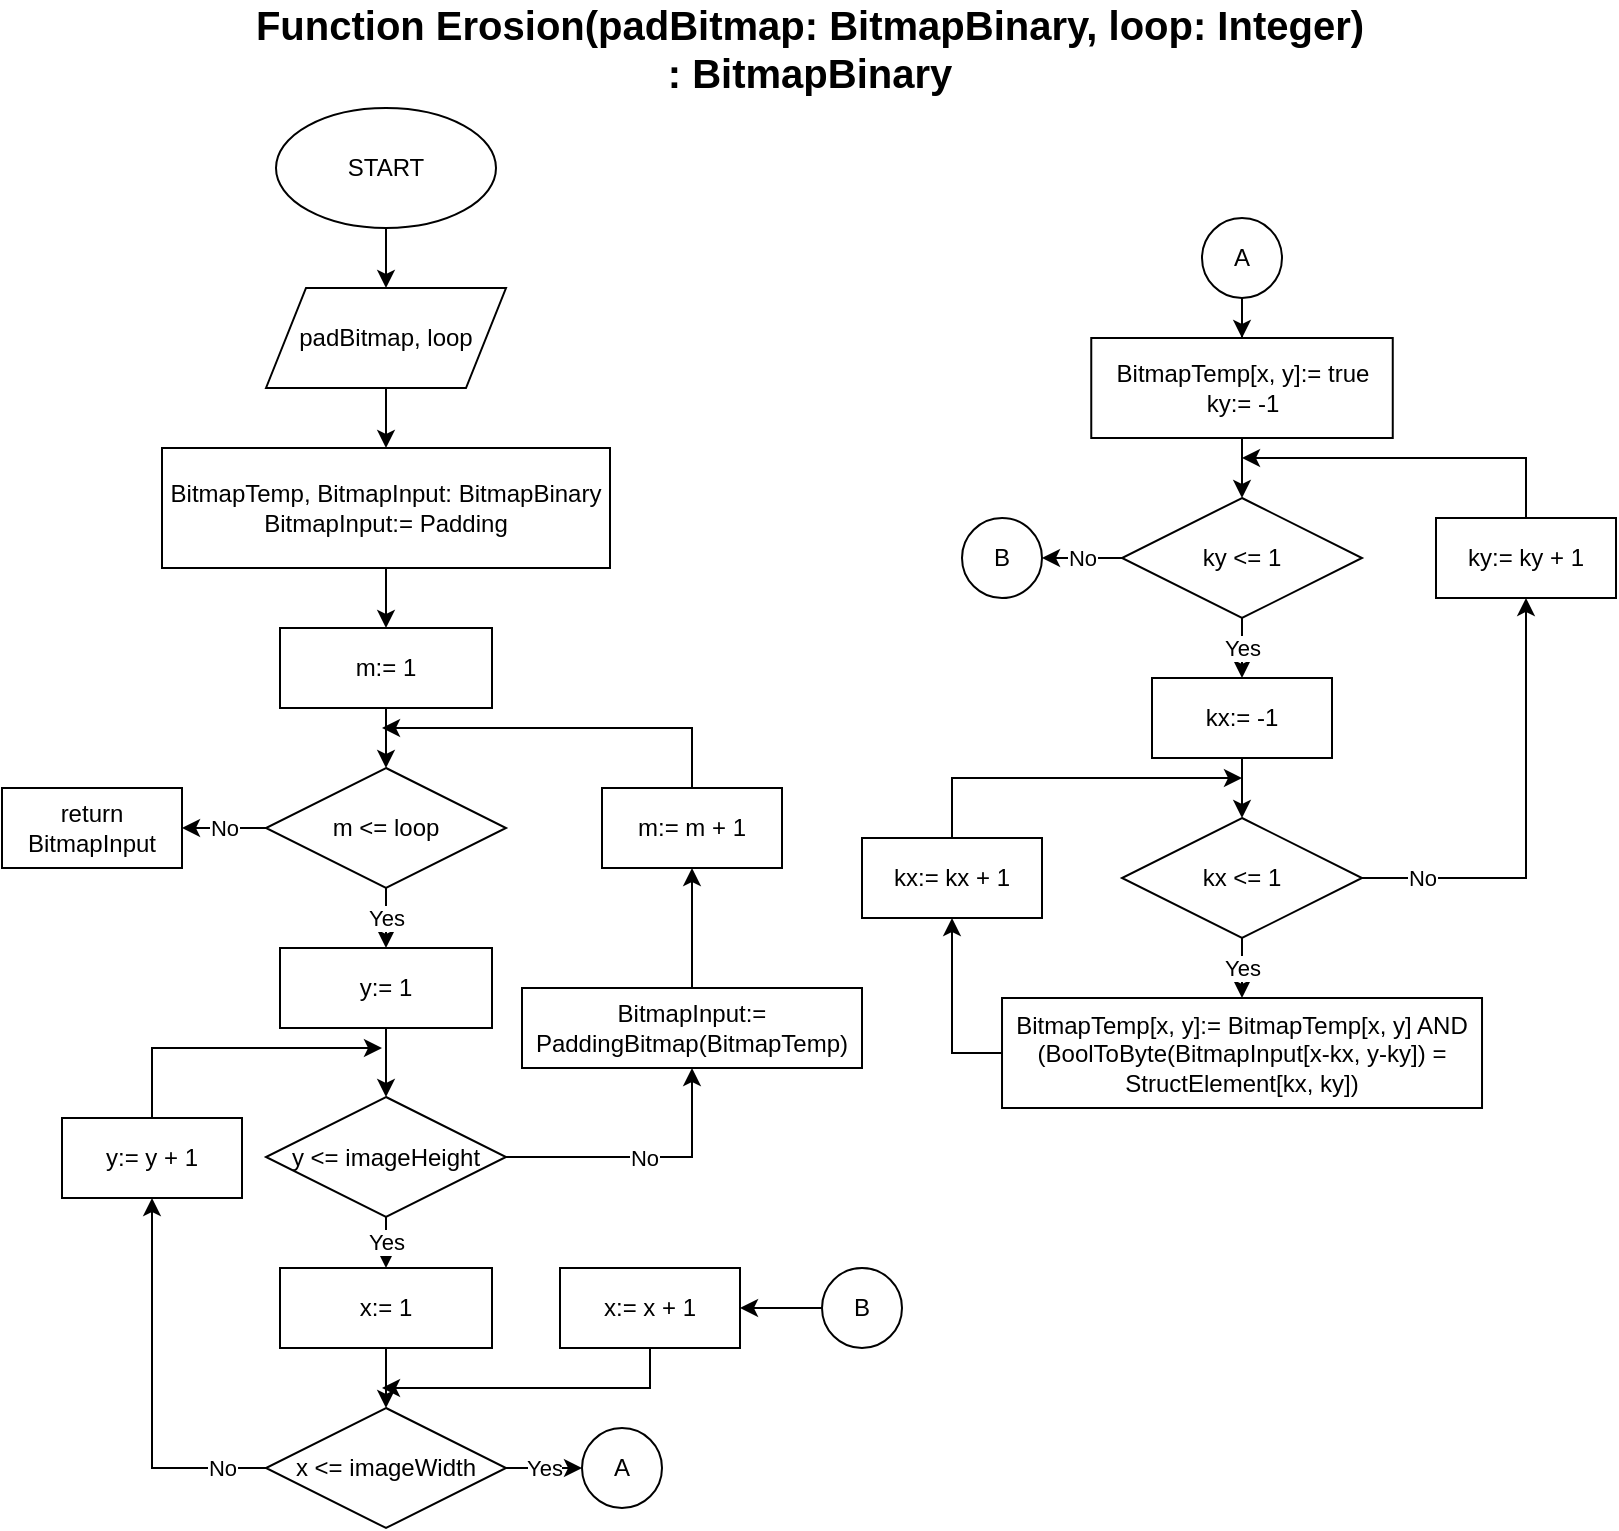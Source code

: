 <mxfile version="13.9.9" type="device"><diagram id="jnhLsX8ZOpn3GkP1KlQB" name="Page-1"><mxGraphModel dx="1280" dy="803" grid="1" gridSize="10" guides="1" tooltips="1" connect="1" arrows="1" fold="1" page="1" pageScale="1" pageWidth="827" pageHeight="1169" math="0" shadow="0"><root><mxCell id="0"/><mxCell id="1" parent="0"/><mxCell id="YBYTG0OZC2LlzV6yKOtZ-1" value="&lt;font style=&quot;font-size: 20px&quot;&gt;&lt;b&gt;Function Erosion(padBitmap: BitmapBinary, loop: Integer) : BitmapBinary&lt;/b&gt;&lt;/font&gt;" style="text;html=1;strokeColor=none;fillColor=none;align=center;verticalAlign=middle;whiteSpace=wrap;rounded=0;" vertex="1" parent="1"><mxGeometry x="134" y="40" width="560" height="20" as="geometry"/></mxCell><mxCell id="YBYTG0OZC2LlzV6yKOtZ-2" value="" style="edgeStyle=orthogonalEdgeStyle;rounded=0;orthogonalLoop=1;jettySize=auto;html=1;" edge="1" parent="1" source="YBYTG0OZC2LlzV6yKOtZ-3" target="YBYTG0OZC2LlzV6yKOtZ-5"><mxGeometry relative="1" as="geometry"/></mxCell><mxCell id="YBYTG0OZC2LlzV6yKOtZ-3" value="START" style="ellipse;whiteSpace=wrap;html=1;" vertex="1" parent="1"><mxGeometry x="147" y="80" width="110" height="60" as="geometry"/></mxCell><mxCell id="YBYTG0OZC2LlzV6yKOtZ-4" value="" style="edgeStyle=orthogonalEdgeStyle;rounded=0;orthogonalLoop=1;jettySize=auto;html=1;" edge="1" parent="1" source="YBYTG0OZC2LlzV6yKOtZ-5" target="YBYTG0OZC2LlzV6yKOtZ-7"><mxGeometry relative="1" as="geometry"/></mxCell><mxCell id="YBYTG0OZC2LlzV6yKOtZ-5" value="padBitmap, loop" style="shape=parallelogram;perimeter=parallelogramPerimeter;whiteSpace=wrap;html=1;fixedSize=1;" vertex="1" parent="1"><mxGeometry x="142" y="170" width="120" height="50" as="geometry"/></mxCell><mxCell id="YBYTG0OZC2LlzV6yKOtZ-6" value="" style="edgeStyle=orthogonalEdgeStyle;rounded=0;orthogonalLoop=1;jettySize=auto;html=1;" edge="1" parent="1" source="YBYTG0OZC2LlzV6yKOtZ-7" target="YBYTG0OZC2LlzV6yKOtZ-9"><mxGeometry relative="1" as="geometry"/></mxCell><mxCell id="YBYTG0OZC2LlzV6yKOtZ-7" value="BitmapTemp, BitmapInput: BitmapBinary&lt;br&gt;BitmapInput:= Padding" style="rounded=0;whiteSpace=wrap;html=1;" vertex="1" parent="1"><mxGeometry x="90" y="250" width="224" height="60" as="geometry"/></mxCell><mxCell id="YBYTG0OZC2LlzV6yKOtZ-8" value="" style="edgeStyle=orthogonalEdgeStyle;rounded=0;orthogonalLoop=1;jettySize=auto;html=1;" edge="1" parent="1" source="YBYTG0OZC2LlzV6yKOtZ-9" target="YBYTG0OZC2LlzV6yKOtZ-13"><mxGeometry relative="1" as="geometry"/></mxCell><mxCell id="YBYTG0OZC2LlzV6yKOtZ-9" value="m:= 1" style="rounded=0;whiteSpace=wrap;html=1;" vertex="1" parent="1"><mxGeometry x="149" y="340" width="106" height="40" as="geometry"/></mxCell><mxCell id="YBYTG0OZC2LlzV6yKOtZ-10" style="edgeStyle=orthogonalEdgeStyle;rounded=0;orthogonalLoop=1;jettySize=auto;html=1;exitX=0.5;exitY=1;exitDx=0;exitDy=0;" edge="1" parent="1" source="YBYTG0OZC2LlzV6yKOtZ-9" target="YBYTG0OZC2LlzV6yKOtZ-9"><mxGeometry relative="1" as="geometry"/></mxCell><mxCell id="YBYTG0OZC2LlzV6yKOtZ-11" value="Yes" style="edgeStyle=orthogonalEdgeStyle;rounded=0;orthogonalLoop=1;jettySize=auto;html=1;" edge="1" parent="1" source="YBYTG0OZC2LlzV6yKOtZ-13" target="YBYTG0OZC2LlzV6yKOtZ-15"><mxGeometry relative="1" as="geometry"/></mxCell><mxCell id="YBYTG0OZC2LlzV6yKOtZ-12" value="No" style="edgeStyle=orthogonalEdgeStyle;rounded=0;orthogonalLoop=1;jettySize=auto;html=1;" edge="1" parent="1" source="YBYTG0OZC2LlzV6yKOtZ-13" target="YBYTG0OZC2LlzV6yKOtZ-29"><mxGeometry relative="1" as="geometry"><mxPoint x="100" y="440" as="targetPoint"/></mxGeometry></mxCell><mxCell id="YBYTG0OZC2LlzV6yKOtZ-13" value="m &amp;lt;= loop" style="rhombus;whiteSpace=wrap;html=1;" vertex="1" parent="1"><mxGeometry x="142" y="410" width="120" height="60" as="geometry"/></mxCell><mxCell id="YBYTG0OZC2LlzV6yKOtZ-14" value="" style="edgeStyle=orthogonalEdgeStyle;rounded=0;orthogonalLoop=1;jettySize=auto;html=1;" edge="1" parent="1" source="YBYTG0OZC2LlzV6yKOtZ-15" target="YBYTG0OZC2LlzV6yKOtZ-18"><mxGeometry relative="1" as="geometry"/></mxCell><mxCell id="YBYTG0OZC2LlzV6yKOtZ-15" value="y:= 1" style="rounded=0;whiteSpace=wrap;html=1;" vertex="1" parent="1"><mxGeometry x="149" y="500" width="106" height="40" as="geometry"/></mxCell><mxCell id="YBYTG0OZC2LlzV6yKOtZ-16" value="Yes" style="edgeStyle=orthogonalEdgeStyle;rounded=0;orthogonalLoop=1;jettySize=auto;html=1;" edge="1" parent="1" source="YBYTG0OZC2LlzV6yKOtZ-18" target="YBYTG0OZC2LlzV6yKOtZ-20"><mxGeometry relative="1" as="geometry"/></mxCell><mxCell id="YBYTG0OZC2LlzV6yKOtZ-17" value="No" style="edgeStyle=orthogonalEdgeStyle;rounded=0;orthogonalLoop=1;jettySize=auto;html=1;entryX=0.5;entryY=1;entryDx=0;entryDy=0;" edge="1" parent="1" source="YBYTG0OZC2LlzV6yKOtZ-18" target="YBYTG0OZC2LlzV6yKOtZ-31"><mxGeometry relative="1" as="geometry"><mxPoint x="335" y="570" as="targetPoint"/></mxGeometry></mxCell><mxCell id="YBYTG0OZC2LlzV6yKOtZ-18" value="y &amp;lt;= imageHeight" style="rhombus;whiteSpace=wrap;html=1;" vertex="1" parent="1"><mxGeometry x="142" y="574.5" width="120" height="60" as="geometry"/></mxCell><mxCell id="YBYTG0OZC2LlzV6yKOtZ-19" value="" style="edgeStyle=orthogonalEdgeStyle;rounded=0;orthogonalLoop=1;jettySize=auto;html=1;" edge="1" parent="1" source="YBYTG0OZC2LlzV6yKOtZ-20" target="YBYTG0OZC2LlzV6yKOtZ-23"><mxGeometry relative="1" as="geometry"/></mxCell><mxCell id="YBYTG0OZC2LlzV6yKOtZ-20" value="x:= 1" style="rounded=0;whiteSpace=wrap;html=1;" vertex="1" parent="1"><mxGeometry x="149" y="660" width="106" height="40" as="geometry"/></mxCell><mxCell id="YBYTG0OZC2LlzV6yKOtZ-21" value="Yes" style="edgeStyle=orthogonalEdgeStyle;rounded=0;orthogonalLoop=1;jettySize=auto;html=1;entryX=0;entryY=0.5;entryDx=0;entryDy=0;" edge="1" parent="1" source="YBYTG0OZC2LlzV6yKOtZ-23" target="YBYTG0OZC2LlzV6yKOtZ-24"><mxGeometry relative="1" as="geometry"><mxPoint x="300" y="760" as="targetPoint"/></mxGeometry></mxCell><mxCell id="YBYTG0OZC2LlzV6yKOtZ-22" value="No" style="edgeStyle=orthogonalEdgeStyle;rounded=0;orthogonalLoop=1;jettySize=auto;html=1;entryX=0.5;entryY=1;entryDx=0;entryDy=0;" edge="1" parent="1" source="YBYTG0OZC2LlzV6yKOtZ-23" target="YBYTG0OZC2LlzV6yKOtZ-26"><mxGeometry x="-0.771" relative="1" as="geometry"><mxPoint x="90" y="630" as="targetPoint"/><mxPoint as="offset"/></mxGeometry></mxCell><mxCell id="YBYTG0OZC2LlzV6yKOtZ-23" value="x &amp;lt;= imageWidth" style="rhombus;whiteSpace=wrap;html=1;" vertex="1" parent="1"><mxGeometry x="142" y="730" width="120" height="60" as="geometry"/></mxCell><mxCell id="YBYTG0OZC2LlzV6yKOtZ-24" value="A" style="ellipse;whiteSpace=wrap;html=1;aspect=fixed;" vertex="1" parent="1"><mxGeometry x="300" y="740" width="40" height="40" as="geometry"/></mxCell><mxCell id="YBYTG0OZC2LlzV6yKOtZ-25" style="edgeStyle=orthogonalEdgeStyle;rounded=0;orthogonalLoop=1;jettySize=auto;html=1;" edge="1" parent="1" source="YBYTG0OZC2LlzV6yKOtZ-26"><mxGeometry relative="1" as="geometry"><mxPoint x="200" y="550" as="targetPoint"/><Array as="points"><mxPoint x="85" y="550"/></Array></mxGeometry></mxCell><mxCell id="YBYTG0OZC2LlzV6yKOtZ-26" value="y:= y + 1" style="rounded=0;whiteSpace=wrap;html=1;" vertex="1" parent="1"><mxGeometry x="40" y="585" width="90" height="40" as="geometry"/></mxCell><mxCell id="YBYTG0OZC2LlzV6yKOtZ-27" style="edgeStyle=orthogonalEdgeStyle;rounded=0;orthogonalLoop=1;jettySize=auto;html=1;" edge="1" parent="1" source="YBYTG0OZC2LlzV6yKOtZ-28"><mxGeometry relative="1" as="geometry"><mxPoint x="200" y="390" as="targetPoint"/><Array as="points"><mxPoint x="355" y="390"/></Array></mxGeometry></mxCell><mxCell id="YBYTG0OZC2LlzV6yKOtZ-28" value="m:= m + 1" style="rounded=0;whiteSpace=wrap;html=1;" vertex="1" parent="1"><mxGeometry x="310" y="420" width="90" height="40" as="geometry"/></mxCell><mxCell id="YBYTG0OZC2LlzV6yKOtZ-29" value="return BitmapInput" style="rounded=0;whiteSpace=wrap;html=1;" vertex="1" parent="1"><mxGeometry x="10" y="420" width="90" height="40" as="geometry"/></mxCell><mxCell id="YBYTG0OZC2LlzV6yKOtZ-30" style="edgeStyle=orthogonalEdgeStyle;rounded=0;orthogonalLoop=1;jettySize=auto;html=1;entryX=0.5;entryY=1;entryDx=0;entryDy=0;" edge="1" parent="1" source="YBYTG0OZC2LlzV6yKOtZ-31" target="YBYTG0OZC2LlzV6yKOtZ-28"><mxGeometry relative="1" as="geometry"/></mxCell><mxCell id="YBYTG0OZC2LlzV6yKOtZ-31" value="BitmapInput:= PaddingBitmap(BitmapTemp)" style="rounded=0;whiteSpace=wrap;html=1;" vertex="1" parent="1"><mxGeometry x="270" y="520" width="170" height="40" as="geometry"/></mxCell><mxCell id="YBYTG0OZC2LlzV6yKOtZ-32" value="" style="edgeStyle=orthogonalEdgeStyle;rounded=0;orthogonalLoop=1;jettySize=auto;html=1;" edge="1" parent="1" source="YBYTG0OZC2LlzV6yKOtZ-33" target="YBYTG0OZC2LlzV6yKOtZ-35"><mxGeometry relative="1" as="geometry"/></mxCell><mxCell id="YBYTG0OZC2LlzV6yKOtZ-33" value="A" style="ellipse;whiteSpace=wrap;html=1;aspect=fixed;" vertex="1" parent="1"><mxGeometry x="610" y="135" width="40" height="40" as="geometry"/></mxCell><mxCell id="YBYTG0OZC2LlzV6yKOtZ-34" value="" style="edgeStyle=orthogonalEdgeStyle;rounded=0;orthogonalLoop=1;jettySize=auto;html=1;" edge="1" parent="1" source="YBYTG0OZC2LlzV6yKOtZ-35" target="YBYTG0OZC2LlzV6yKOtZ-38"><mxGeometry relative="1" as="geometry"/></mxCell><mxCell id="YBYTG0OZC2LlzV6yKOtZ-35" value="BitmapTemp[x, y]:= true&lt;br&gt;ky:= -1" style="rounded=0;whiteSpace=wrap;html=1;" vertex="1" parent="1"><mxGeometry x="554.63" y="195" width="150.75" height="50" as="geometry"/></mxCell><mxCell id="YBYTG0OZC2LlzV6yKOtZ-36" value="Yes" style="edgeStyle=orthogonalEdgeStyle;rounded=0;orthogonalLoop=1;jettySize=auto;html=1;" edge="1" parent="1" source="YBYTG0OZC2LlzV6yKOtZ-38" target="YBYTG0OZC2LlzV6yKOtZ-40"><mxGeometry relative="1" as="geometry"/></mxCell><mxCell id="YBYTG0OZC2LlzV6yKOtZ-37" value="No" style="edgeStyle=orthogonalEdgeStyle;rounded=0;orthogonalLoop=1;jettySize=auto;html=1;entryX=1;entryY=0.5;entryDx=0;entryDy=0;" edge="1" parent="1" source="YBYTG0OZC2LlzV6yKOtZ-38" target="YBYTG0OZC2LlzV6yKOtZ-50"><mxGeometry relative="1" as="geometry"><mxPoint x="530" y="305" as="targetPoint"/></mxGeometry></mxCell><mxCell id="YBYTG0OZC2LlzV6yKOtZ-38" value="ky &amp;lt;= 1" style="rhombus;whiteSpace=wrap;html=1;" vertex="1" parent="1"><mxGeometry x="570" y="275" width="120" height="60" as="geometry"/></mxCell><mxCell id="YBYTG0OZC2LlzV6yKOtZ-39" value="" style="edgeStyle=orthogonalEdgeStyle;rounded=0;orthogonalLoop=1;jettySize=auto;html=1;" edge="1" parent="1" source="YBYTG0OZC2LlzV6yKOtZ-40" target="YBYTG0OZC2LlzV6yKOtZ-43"><mxGeometry relative="1" as="geometry"/></mxCell><mxCell id="YBYTG0OZC2LlzV6yKOtZ-40" value="kx:= -1" style="rounded=0;whiteSpace=wrap;html=1;" vertex="1" parent="1"><mxGeometry x="585" y="365" width="90" height="40" as="geometry"/></mxCell><mxCell id="YBYTG0OZC2LlzV6yKOtZ-41" value="Yes" style="edgeStyle=orthogonalEdgeStyle;rounded=0;orthogonalLoop=1;jettySize=auto;html=1;" edge="1" parent="1" source="YBYTG0OZC2LlzV6yKOtZ-43" target="YBYTG0OZC2LlzV6yKOtZ-44"><mxGeometry relative="1" as="geometry"/></mxCell><mxCell id="YBYTG0OZC2LlzV6yKOtZ-42" value="No" style="edgeStyle=orthogonalEdgeStyle;rounded=0;orthogonalLoop=1;jettySize=auto;html=1;entryX=0.5;entryY=1;entryDx=0;entryDy=0;" edge="1" parent="1" source="YBYTG0OZC2LlzV6yKOtZ-43" target="YBYTG0OZC2LlzV6yKOtZ-49"><mxGeometry x="-0.73" relative="1" as="geometry"><mxPoint as="offset"/></mxGeometry></mxCell><mxCell id="YBYTG0OZC2LlzV6yKOtZ-43" value="kx &amp;lt;= 1" style="rhombus;whiteSpace=wrap;html=1;" vertex="1" parent="1"><mxGeometry x="570" y="435" width="120" height="60" as="geometry"/></mxCell><mxCell id="YBYTG0OZC2LlzV6yKOtZ-44" value="BitmapTemp[x, y]:= BitmapTemp[x, y] &lt;span class=&quot;pl-k&quot;&gt;AND&lt;/span&gt; (BoolToByte(BitmapInput[x-kx, y-ky]) = StructElement[kx, ky])" style="whiteSpace=wrap;html=1;verticalAlign=middle;" vertex="1" parent="1"><mxGeometry x="510.01" y="525" width="240" height="55" as="geometry"/></mxCell><mxCell id="YBYTG0OZC2LlzV6yKOtZ-45" style="edgeStyle=orthogonalEdgeStyle;rounded=0;orthogonalLoop=1;jettySize=auto;html=1;entryX=0.5;entryY=1;entryDx=0;entryDy=0;exitX=0;exitY=0.5;exitDx=0;exitDy=0;" edge="1" parent="1" source="YBYTG0OZC2LlzV6yKOtZ-44" target="YBYTG0OZC2LlzV6yKOtZ-47"><mxGeometry relative="1" as="geometry"><mxPoint x="470" y="485" as="targetPoint"/><mxPoint x="585.01" y="639.517" as="sourcePoint"/></mxGeometry></mxCell><mxCell id="YBYTG0OZC2LlzV6yKOtZ-46" style="edgeStyle=orthogonalEdgeStyle;rounded=0;orthogonalLoop=1;jettySize=auto;html=1;" edge="1" parent="1" source="YBYTG0OZC2LlzV6yKOtZ-47"><mxGeometry relative="1" as="geometry"><mxPoint x="630" y="415" as="targetPoint"/><Array as="points"><mxPoint x="485" y="415"/></Array></mxGeometry></mxCell><mxCell id="YBYTG0OZC2LlzV6yKOtZ-47" value="kx:= kx + 1" style="rounded=0;whiteSpace=wrap;html=1;" vertex="1" parent="1"><mxGeometry x="440" y="445" width="90" height="40" as="geometry"/></mxCell><mxCell id="YBYTG0OZC2LlzV6yKOtZ-48" style="edgeStyle=orthogonalEdgeStyle;rounded=0;orthogonalLoop=1;jettySize=auto;html=1;" edge="1" parent="1" source="YBYTG0OZC2LlzV6yKOtZ-49"><mxGeometry relative="1" as="geometry"><mxPoint x="630" y="255" as="targetPoint"/><Array as="points"><mxPoint x="772" y="255"/></Array></mxGeometry></mxCell><mxCell id="YBYTG0OZC2LlzV6yKOtZ-49" value="ky:= ky + 1" style="rounded=0;whiteSpace=wrap;html=1;" vertex="1" parent="1"><mxGeometry x="727" y="285" width="90" height="40" as="geometry"/></mxCell><mxCell id="YBYTG0OZC2LlzV6yKOtZ-50" value="B" style="ellipse;whiteSpace=wrap;html=1;aspect=fixed;" vertex="1" parent="1"><mxGeometry x="490" y="285" width="40" height="40" as="geometry"/></mxCell><mxCell id="YBYTG0OZC2LlzV6yKOtZ-51" value="" style="edgeStyle=orthogonalEdgeStyle;rounded=0;orthogonalLoop=1;jettySize=auto;html=1;" edge="1" parent="1" source="YBYTG0OZC2LlzV6yKOtZ-52" target="YBYTG0OZC2LlzV6yKOtZ-54"><mxGeometry relative="1" as="geometry"/></mxCell><mxCell id="YBYTG0OZC2LlzV6yKOtZ-52" value="B" style="ellipse;whiteSpace=wrap;html=1;aspect=fixed;" vertex="1" parent="1"><mxGeometry x="420" y="660" width="40" height="40" as="geometry"/></mxCell><mxCell id="YBYTG0OZC2LlzV6yKOtZ-53" style="edgeStyle=orthogonalEdgeStyle;rounded=0;orthogonalLoop=1;jettySize=auto;html=1;" edge="1" parent="1" source="YBYTG0OZC2LlzV6yKOtZ-54"><mxGeometry relative="1" as="geometry"><mxPoint x="200" y="720" as="targetPoint"/><Array as="points"><mxPoint x="334" y="720"/></Array></mxGeometry></mxCell><mxCell id="YBYTG0OZC2LlzV6yKOtZ-54" value="x:= x + 1" style="rounded=0;whiteSpace=wrap;html=1;" vertex="1" parent="1"><mxGeometry x="289" y="660" width="90" height="40" as="geometry"/></mxCell></root></mxGraphModel></diagram></mxfile>